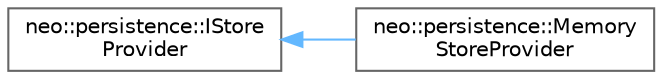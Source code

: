 digraph "Graphical Class Hierarchy"
{
 // LATEX_PDF_SIZE
  bgcolor="transparent";
  edge [fontname=Helvetica,fontsize=10,labelfontname=Helvetica,labelfontsize=10];
  node [fontname=Helvetica,fontsize=10,shape=box,height=0.2,width=0.4];
  rankdir="LR";
  Node0 [id="Node000000",label="neo::persistence::IStore\lProvider",height=0.2,width=0.4,color="grey40", fillcolor="white", style="filled",URL="$classneo_1_1persistence_1_1_i_store_provider.html",tooltip="Interface for a store provider."];
  Node0 -> Node1 [id="edge266_Node000000_Node000001",dir="back",color="steelblue1",style="solid",tooltip=" "];
  Node1 [id="Node000001",label="neo::persistence::Memory\lStoreProvider",height=0.2,width=0.4,color="grey40", fillcolor="white", style="filled",URL="$classneo_1_1persistence_1_1_memory_store_provider.html",tooltip="A memory-based implementation of IStoreProvider."];
}
